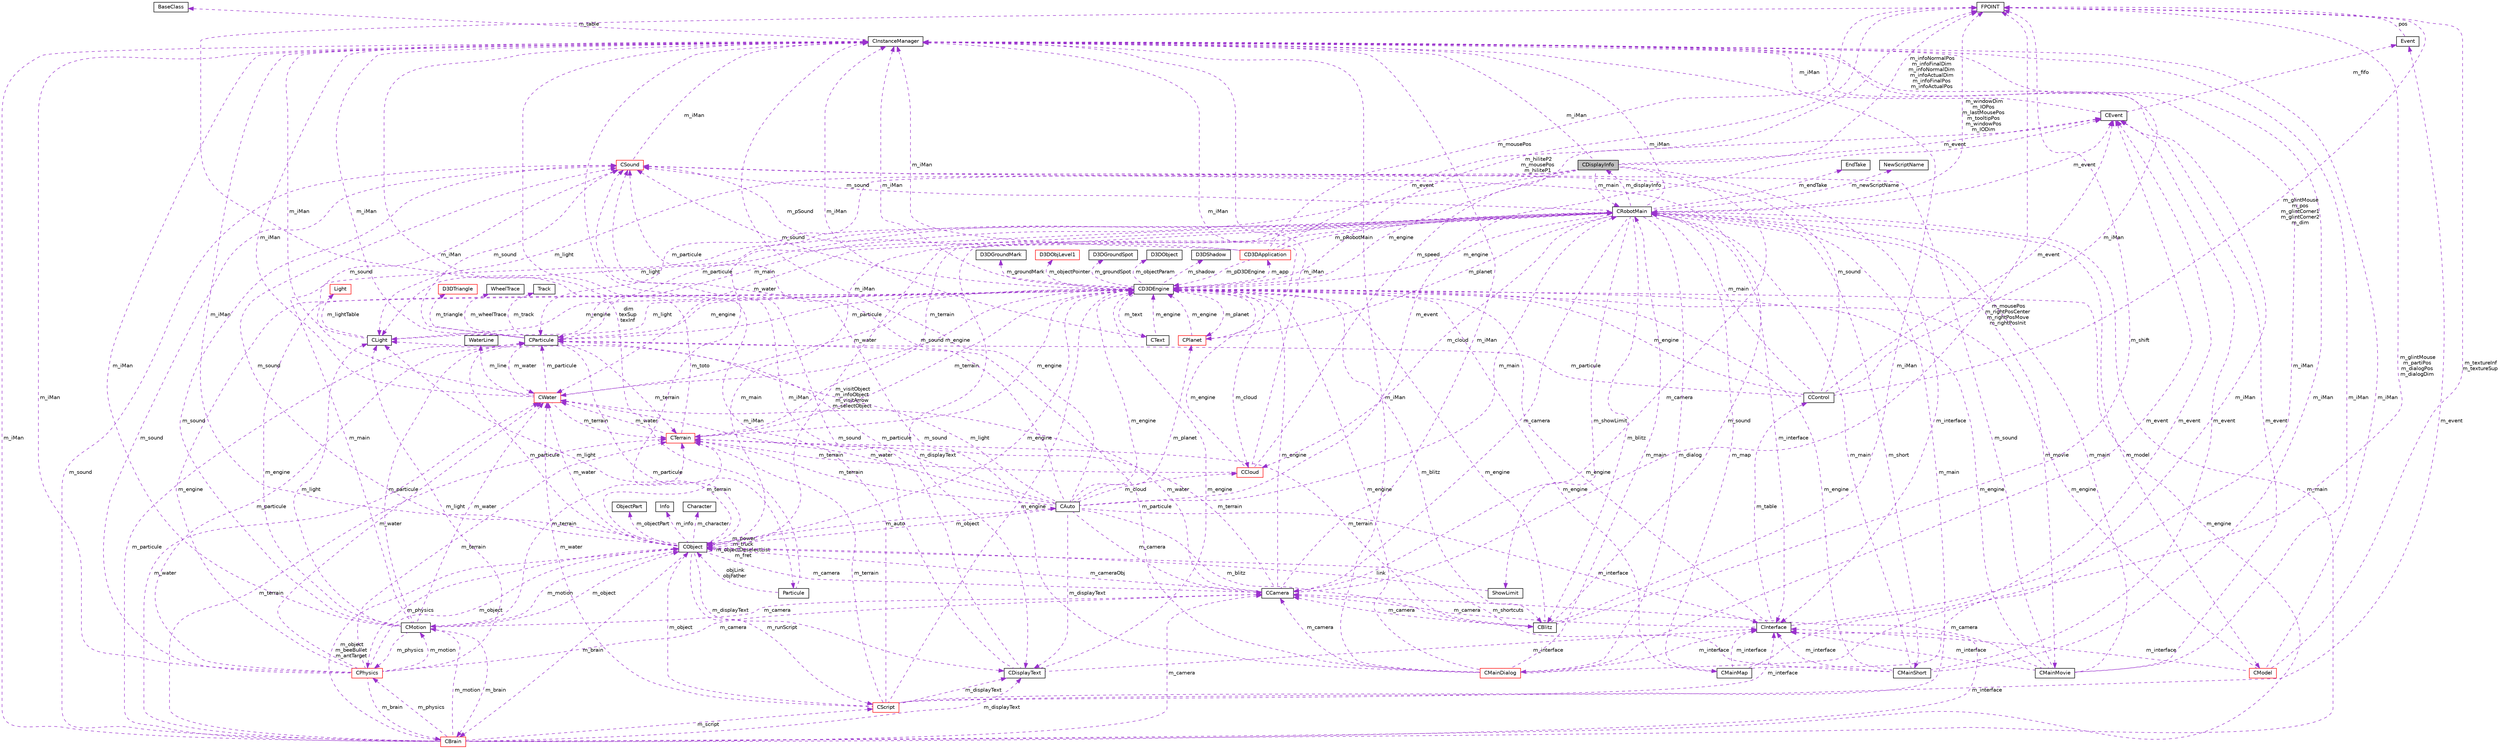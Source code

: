 digraph G
{
  edge [fontname="Helvetica",fontsize="10",labelfontname="Helvetica",labelfontsize="10"];
  node [fontname="Helvetica",fontsize="10",shape=record];
  Node1 [label="CDisplayInfo",height=0.2,width=0.4,color="black", fillcolor="grey75", style="filled" fontcolor="black"];
  Node2 -> Node1 [dir="back",color="darkorchid3",fontsize="10",style="dashed",label=" m_particule" ,fontname="Helvetica"];
  Node2 [label="CParticule",height=0.2,width=0.4,color="black", fillcolor="white", style="filled",URL="$class_c_particule.html"];
  Node3 -> Node2 [dir="back",color="darkorchid3",fontsize="10",style="dashed",label=" m_water" ,fontname="Helvetica"];
  Node3 [label="CWater",height=0.2,width=0.4,color="red", fillcolor="white", style="filled",URL="$class_c_water.html"];
  Node2 -> Node3 [dir="back",color="darkorchid3",fontsize="10",style="dashed",label=" m_particule" ,fontname="Helvetica"];
  Node4 -> Node3 [dir="back",color="darkorchid3",fontsize="10",style="dashed",label=" m_iMan" ,fontname="Helvetica"];
  Node4 [label="CInstanceManager",height=0.2,width=0.4,color="black", fillcolor="white", style="filled",URL="$class_c_instance_manager.html"];
  Node5 -> Node4 [dir="back",color="darkorchid3",fontsize="10",style="dashed",label=" m_table" ,fontname="Helvetica"];
  Node5 [label="BaseClass",height=0.2,width=0.4,color="black", fillcolor="white", style="filled",URL="$struct_base_class.html"];
  Node6 -> Node3 [dir="back",color="darkorchid3",fontsize="10",style="dashed",label=" m_terrain" ,fontname="Helvetica"];
  Node6 [label="CTerrain",height=0.2,width=0.4,color="red", fillcolor="white", style="filled",URL="$class_c_terrain.html"];
  Node3 -> Node6 [dir="back",color="darkorchid3",fontsize="10",style="dashed",label=" m_water" ,fontname="Helvetica"];
  Node4 -> Node6 [dir="back",color="darkorchid3",fontsize="10",style="dashed",label=" m_iMan" ,fontname="Helvetica"];
  Node7 -> Node6 [dir="back",color="darkorchid3",fontsize="10",style="dashed",label=" m_engine" ,fontname="Helvetica"];
  Node7 [label="CD3DEngine",height=0.2,width=0.4,color="black", fillcolor="white", style="filled",URL="$class_c_d3_d_engine.html"];
  Node8 -> Node7 [dir="back",color="darkorchid3",fontsize="10",style="dashed",label=" m_groundMark" ,fontname="Helvetica"];
  Node8 [label="D3DGroundMark",height=0.2,width=0.4,color="black", fillcolor="white", style="filled",URL="$struct_d3_d_ground_mark.html"];
  Node2 -> Node7 [dir="back",color="darkorchid3",fontsize="10",style="dashed",label=" m_particule" ,fontname="Helvetica"];
  Node3 -> Node7 [dir="back",color="darkorchid3",fontsize="10",style="dashed",label=" m_water" ,fontname="Helvetica"];
  Node9 -> Node7 [dir="back",color="darkorchid3",fontsize="10",style="dashed",label=" m_blitz" ,fontname="Helvetica"];
  Node9 [label="CBlitz",height=0.2,width=0.4,color="black", fillcolor="white", style="filled",URL="$class_c_blitz.html"];
  Node10 -> Node9 [dir="back",color="darkorchid3",fontsize="10",style="dashed",label=" m_camera" ,fontname="Helvetica"];
  Node10 [label="CCamera",height=0.2,width=0.4,color="black", fillcolor="white", style="filled",URL="$class_c_camera.html"];
  Node3 -> Node10 [dir="back",color="darkorchid3",fontsize="10",style="dashed",label=" m_water" ,fontname="Helvetica"];
  Node4 -> Node10 [dir="back",color="darkorchid3",fontsize="10",style="dashed",label=" m_iMan" ,fontname="Helvetica"];
  Node6 -> Node10 [dir="back",color="darkorchid3",fontsize="10",style="dashed",label=" m_terrain" ,fontname="Helvetica"];
  Node11 -> Node10 [dir="back",color="darkorchid3",fontsize="10",style="dashed",label=" m_mousePos\nm_rightPosCenter\nm_rightPosMove\nm_rightPosInit" ,fontname="Helvetica"];
  Node11 [label="FPOINT",height=0.2,width=0.4,color="black", fillcolor="white", style="filled",URL="$struct_f_p_o_i_n_t.html"];
  Node12 -> Node10 [dir="back",color="darkorchid3",fontsize="10",style="dashed",label=" m_cameraObj" ,fontname="Helvetica"];
  Node12 [label="CObject",height=0.2,width=0.4,color="black", fillcolor="white", style="filled",URL="$class_c_object.html"];
  Node2 -> Node12 [dir="back",color="darkorchid3",fontsize="10",style="dashed",label=" m_particule" ,fontname="Helvetica"];
  Node13 -> Node12 [dir="back",color="darkorchid3",fontsize="10",style="dashed",label=" m_runScript" ,fontname="Helvetica"];
  Node13 [label="CScript",height=0.2,width=0.4,color="red", fillcolor="white", style="filled",URL="$class_c_script.html"];
  Node3 -> Node13 [dir="back",color="darkorchid3",fontsize="10",style="dashed",label=" m_water" ,fontname="Helvetica"];
  Node14 -> Node13 [dir="back",color="darkorchid3",fontsize="10",style="dashed",label=" m_displayText" ,fontname="Helvetica"];
  Node14 [label="CDisplayText",height=0.2,width=0.4,color="black", fillcolor="white", style="filled",URL="$class_c_display_text.html"];
  Node15 -> Node14 [dir="back",color="darkorchid3",fontsize="10",style="dashed",label=" m_interface" ,fontname="Helvetica"];
  Node15 [label="CInterface",height=0.2,width=0.4,color="black", fillcolor="white", style="filled",URL="$class_c_interface.html"];
  Node16 -> Node15 [dir="back",color="darkorchid3",fontsize="10",style="dashed",label=" m_table" ,fontname="Helvetica"];
  Node16 [label="CControl",height=0.2,width=0.4,color="black", fillcolor="white", style="filled",URL="$class_c_control.html"];
  Node2 -> Node16 [dir="back",color="darkorchid3",fontsize="10",style="dashed",label=" m_particule" ,fontname="Helvetica"];
  Node17 -> Node16 [dir="back",color="darkorchid3",fontsize="10",style="dashed",label=" m_main" ,fontname="Helvetica"];
  Node17 [label="CRobotMain",height=0.2,width=0.4,color="black", fillcolor="white", style="filled",URL="$class_c_robot_main.html"];
  Node2 -> Node17 [dir="back",color="darkorchid3",fontsize="10",style="dashed",label=" m_particule" ,fontname="Helvetica"];
  Node3 -> Node17 [dir="back",color="darkorchid3",fontsize="10",style="dashed",label=" m_water" ,fontname="Helvetica"];
  Node18 -> Node17 [dir="back",color="darkorchid3",fontsize="10",style="dashed",label=" m_showLimit" ,fontname="Helvetica"];
  Node18 [label="ShowLimit",height=0.2,width=0.4,color="black", fillcolor="white", style="filled",URL="$struct_show_limit.html"];
  Node12 -> Node18 [dir="back",color="darkorchid3",fontsize="10",style="dashed",label=" link" ,fontname="Helvetica"];
  Node19 -> Node17 [dir="back",color="darkorchid3",fontsize="10",style="dashed",label=" m_light" ,fontname="Helvetica"];
  Node19 [label="CLight",height=0.2,width=0.4,color="black", fillcolor="white", style="filled",URL="$class_c_light.html"];
  Node20 -> Node19 [dir="back",color="darkorchid3",fontsize="10",style="dashed",label=" m_lightTable" ,fontname="Helvetica"];
  Node20 [label="Light",height=0.2,width=0.4,color="red", fillcolor="white", style="filled",URL="$struct_light.html"];
  Node4 -> Node19 [dir="back",color="darkorchid3",fontsize="10",style="dashed",label=" m_iMan" ,fontname="Helvetica"];
  Node7 -> Node19 [dir="back",color="darkorchid3",fontsize="10",style="dashed",label=" m_engine" ,fontname="Helvetica"];
  Node9 -> Node17 [dir="back",color="darkorchid3",fontsize="10",style="dashed",label=" m_blitz" ,fontname="Helvetica"];
  Node21 -> Node17 [dir="back",color="darkorchid3",fontsize="10",style="dashed",label=" m_cloud" ,fontname="Helvetica"];
  Node21 [label="CCloud",height=0.2,width=0.4,color="red", fillcolor="white", style="filled",URL="$class_c_cloud.html"];
  Node4 -> Node21 [dir="back",color="darkorchid3",fontsize="10",style="dashed",label=" m_iMan" ,fontname="Helvetica"];
  Node6 -> Node21 [dir="back",color="darkorchid3",fontsize="10",style="dashed",label=" m_terrain" ,fontname="Helvetica"];
  Node11 -> Node21 [dir="back",color="darkorchid3",fontsize="10",style="dashed",label=" m_speed" ,fontname="Helvetica"];
  Node7 -> Node21 [dir="back",color="darkorchid3",fontsize="10",style="dashed",label=" m_engine" ,fontname="Helvetica"];
  Node22 -> Node17 [dir="back",color="darkorchid3",fontsize="10",style="dashed",label=" m_dialog" ,fontname="Helvetica"];
  Node22 [label="CMainDialog",height=0.2,width=0.4,color="red", fillcolor="white", style="filled",URL="$class_c_main_dialog.html"];
  Node2 -> Node22 [dir="back",color="darkorchid3",fontsize="10",style="dashed",label=" m_particule" ,fontname="Helvetica"];
  Node10 -> Node22 [dir="back",color="darkorchid3",fontsize="10",style="dashed",label=" m_camera" ,fontname="Helvetica"];
  Node15 -> Node22 [dir="back",color="darkorchid3",fontsize="10",style="dashed",label=" m_interface" ,fontname="Helvetica"];
  Node17 -> Node22 [dir="back",color="darkorchid3",fontsize="10",style="dashed",label=" m_main" ,fontname="Helvetica"];
  Node4 -> Node22 [dir="back",color="darkorchid3",fontsize="10",style="dashed",label=" m_iMan" ,fontname="Helvetica"];
  Node23 -> Node22 [dir="back",color="darkorchid3",fontsize="10",style="dashed",label=" m_event" ,fontname="Helvetica"];
  Node23 [label="CEvent",height=0.2,width=0.4,color="black", fillcolor="white", style="filled",URL="$class_c_event.html"];
  Node4 -> Node23 [dir="back",color="darkorchid3",fontsize="10",style="dashed",label=" m_iMan" ,fontname="Helvetica"];
  Node24 -> Node23 [dir="back",color="darkorchid3",fontsize="10",style="dashed",label=" m_fifo" ,fontname="Helvetica"];
  Node24 [label="Event",height=0.2,width=0.4,color="black", fillcolor="white", style="filled",URL="$struct_event.html"];
  Node11 -> Node24 [dir="back",color="darkorchid3",fontsize="10",style="dashed",label=" pos" ,fontname="Helvetica"];
  Node11 -> Node22 [dir="back",color="darkorchid3",fontsize="10",style="dashed",label=" m_glintMouse\nm_partiPos\nm_dialogPos\nm_dialogDim" ,fontname="Helvetica"];
  Node25 -> Node22 [dir="back",color="darkorchid3",fontsize="10",style="dashed",label=" m_sound" ,fontname="Helvetica"];
  Node25 [label="CSound",height=0.2,width=0.4,color="red", fillcolor="white", style="filled",URL="$class_c_sound.html"];
  Node4 -> Node25 [dir="back",color="darkorchid3",fontsize="10",style="dashed",label=" m_iMan" ,fontname="Helvetica"];
  Node7 -> Node22 [dir="back",color="darkorchid3",fontsize="10",style="dashed",label=" m_engine" ,fontname="Helvetica"];
  Node10 -> Node17 [dir="back",color="darkorchid3",fontsize="10",style="dashed",label=" m_camera" ,fontname="Helvetica"];
  Node26 -> Node17 [dir="back",color="darkorchid3",fontsize="10",style="dashed",label=" m_movie" ,fontname="Helvetica"];
  Node26 [label="CMainMovie",height=0.2,width=0.4,color="black", fillcolor="white", style="filled",URL="$class_c_main_movie.html"];
  Node10 -> Node26 [dir="back",color="darkorchid3",fontsize="10",style="dashed",label=" m_camera" ,fontname="Helvetica"];
  Node17 -> Node26 [dir="back",color="darkorchid3",fontsize="10",style="dashed",label=" m_main" ,fontname="Helvetica"];
  Node15 -> Node26 [dir="back",color="darkorchid3",fontsize="10",style="dashed",label=" m_interface" ,fontname="Helvetica"];
  Node4 -> Node26 [dir="back",color="darkorchid3",fontsize="10",style="dashed",label=" m_iMan" ,fontname="Helvetica"];
  Node23 -> Node26 [dir="back",color="darkorchid3",fontsize="10",style="dashed",label=" m_event" ,fontname="Helvetica"];
  Node25 -> Node26 [dir="back",color="darkorchid3",fontsize="10",style="dashed",label=" m_sound" ,fontname="Helvetica"];
  Node7 -> Node26 [dir="back",color="darkorchid3",fontsize="10",style="dashed",label=" m_engine" ,fontname="Helvetica"];
  Node14 -> Node17 [dir="back",color="darkorchid3",fontsize="10",style="dashed",label=" m_displayText" ,fontname="Helvetica"];
  Node15 -> Node17 [dir="back",color="darkorchid3",fontsize="10",style="dashed",label=" m_interface" ,fontname="Helvetica"];
  Node27 -> Node17 [dir="back",color="darkorchid3",fontsize="10",style="dashed",label=" m_model" ,fontname="Helvetica"];
  Node27 [label="CModel",height=0.2,width=0.4,color="red", fillcolor="white", style="filled",URL="$class_c_model.html"];
  Node15 -> Node27 [dir="back",color="darkorchid3",fontsize="10",style="dashed",label=" m_interface" ,fontname="Helvetica"];
  Node4 -> Node27 [dir="back",color="darkorchid3",fontsize="10",style="dashed",label=" m_iMan" ,fontname="Helvetica"];
  Node11 -> Node27 [dir="back",color="darkorchid3",fontsize="10",style="dashed",label=" m_textureInf\nm_textureSup" ,fontname="Helvetica"];
  Node7 -> Node27 [dir="back",color="darkorchid3",fontsize="10",style="dashed",label=" m_engine" ,fontname="Helvetica"];
  Node4 -> Node17 [dir="back",color="darkorchid3",fontsize="10",style="dashed",label=" m_iMan" ,fontname="Helvetica"];
  Node28 -> Node17 [dir="back",color="darkorchid3",fontsize="10",style="dashed",label=" m_newScriptName" ,fontname="Helvetica"];
  Node28 [label="NewScriptName",height=0.2,width=0.4,color="black", fillcolor="white", style="filled",URL="$struct_new_script_name.html"];
  Node23 -> Node17 [dir="back",color="darkorchid3",fontsize="10",style="dashed",label=" m_event" ,fontname="Helvetica"];
  Node6 -> Node17 [dir="back",color="darkorchid3",fontsize="10",style="dashed",label=" m_terrain" ,fontname="Helvetica"];
  Node11 -> Node17 [dir="back",color="darkorchid3",fontsize="10",style="dashed",label=" m_windowDim\nm_IOPos\nm_lastMousePos\nm_tooltipPos\nm_windowPos\nm_IODim" ,fontname="Helvetica"];
  Node29 -> Node17 [dir="back",color="darkorchid3",fontsize="10",style="dashed",label=" m_short" ,fontname="Helvetica"];
  Node29 [label="CMainShort",height=0.2,width=0.4,color="black", fillcolor="white", style="filled",URL="$class_c_main_short.html"];
  Node17 -> Node29 [dir="back",color="darkorchid3",fontsize="10",style="dashed",label=" m_main" ,fontname="Helvetica"];
  Node15 -> Node29 [dir="back",color="darkorchid3",fontsize="10",style="dashed",label=" m_interface" ,fontname="Helvetica"];
  Node4 -> Node29 [dir="back",color="darkorchid3",fontsize="10",style="dashed",label=" m_iMan" ,fontname="Helvetica"];
  Node23 -> Node29 [dir="back",color="darkorchid3",fontsize="10",style="dashed",label=" m_event" ,fontname="Helvetica"];
  Node12 -> Node29 [dir="back",color="darkorchid3",fontsize="10",style="dashed",label=" m_shortcuts" ,fontname="Helvetica"];
  Node7 -> Node29 [dir="back",color="darkorchid3",fontsize="10",style="dashed",label=" m_engine" ,fontname="Helvetica"];
  Node25 -> Node17 [dir="back",color="darkorchid3",fontsize="10",style="dashed",label=" m_sound" ,fontname="Helvetica"];
  Node30 -> Node17 [dir="back",color="darkorchid3",fontsize="10",style="dashed",label=" m_planet" ,fontname="Helvetica"];
  Node30 [label="CPlanet",height=0.2,width=0.4,color="red", fillcolor="white", style="filled",URL="$class_c_planet.html"];
  Node4 -> Node30 [dir="back",color="darkorchid3",fontsize="10",style="dashed",label=" m_iMan" ,fontname="Helvetica"];
  Node7 -> Node30 [dir="back",color="darkorchid3",fontsize="10",style="dashed",label=" m_engine" ,fontname="Helvetica"];
  Node12 -> Node17 [dir="back",color="darkorchid3",fontsize="10",style="dashed",label=" m_visitObject\nm_infoObject\nm_visitArrow\nm_selectObject" ,fontname="Helvetica"];
  Node7 -> Node17 [dir="back",color="darkorchid3",fontsize="10",style="dashed",label=" m_engine" ,fontname="Helvetica"];
  Node31 -> Node17 [dir="back",color="darkorchid3",fontsize="10",style="dashed",label=" m_endTake" ,fontname="Helvetica"];
  Node31 [label="EndTake",height=0.2,width=0.4,color="black", fillcolor="white", style="filled",URL="$struct_end_take.html"];
  Node1 -> Node17 [dir="back",color="darkorchid3",fontsize="10",style="dashed",label=" m_displayInfo" ,fontname="Helvetica"];
  Node32 -> Node17 [dir="back",color="darkorchid3",fontsize="10",style="dashed",label=" m_map" ,fontname="Helvetica"];
  Node32 [label="CMainMap",height=0.2,width=0.4,color="black", fillcolor="white", style="filled",URL="$class_c_main_map.html"];
  Node15 -> Node32 [dir="back",color="darkorchid3",fontsize="10",style="dashed",label=" m_interface" ,fontname="Helvetica"];
  Node4 -> Node32 [dir="back",color="darkorchid3",fontsize="10",style="dashed",label=" m_iMan" ,fontname="Helvetica"];
  Node23 -> Node32 [dir="back",color="darkorchid3",fontsize="10",style="dashed",label=" m_event" ,fontname="Helvetica"];
  Node7 -> Node32 [dir="back",color="darkorchid3",fontsize="10",style="dashed",label=" m_engine" ,fontname="Helvetica"];
  Node4 -> Node16 [dir="back",color="darkorchid3",fontsize="10",style="dashed",label=" m_iMan" ,fontname="Helvetica"];
  Node23 -> Node16 [dir="back",color="darkorchid3",fontsize="10",style="dashed",label=" m_event" ,fontname="Helvetica"];
  Node11 -> Node16 [dir="back",color="darkorchid3",fontsize="10",style="dashed",label=" m_glintMouse\nm_pos\nm_glintCorner1\nm_glintCorner2\nm_dim" ,fontname="Helvetica"];
  Node25 -> Node16 [dir="back",color="darkorchid3",fontsize="10",style="dashed",label=" m_sound" ,fontname="Helvetica"];
  Node7 -> Node16 [dir="back",color="darkorchid3",fontsize="10",style="dashed",label=" m_engine" ,fontname="Helvetica"];
  Node10 -> Node15 [dir="back",color="darkorchid3",fontsize="10",style="dashed",label=" m_camera" ,fontname="Helvetica"];
  Node4 -> Node15 [dir="back",color="darkorchid3",fontsize="10",style="dashed",label=" m_iMan" ,fontname="Helvetica"];
  Node7 -> Node15 [dir="back",color="darkorchid3",fontsize="10",style="dashed",label=" m_engine" ,fontname="Helvetica"];
  Node4 -> Node14 [dir="back",color="darkorchid3",fontsize="10",style="dashed",label=" m_iMan" ,fontname="Helvetica"];
  Node25 -> Node14 [dir="back",color="darkorchid3",fontsize="10",style="dashed",label=" m_sound" ,fontname="Helvetica"];
  Node7 -> Node14 [dir="back",color="darkorchid3",fontsize="10",style="dashed",label=" m_engine" ,fontname="Helvetica"];
  Node17 -> Node13 [dir="back",color="darkorchid3",fontsize="10",style="dashed",label=" m_main" ,fontname="Helvetica"];
  Node15 -> Node13 [dir="back",color="darkorchid3",fontsize="10",style="dashed",label=" m_interface" ,fontname="Helvetica"];
  Node4 -> Node13 [dir="back",color="darkorchid3",fontsize="10",style="dashed",label=" m_iMan" ,fontname="Helvetica"];
  Node24 -> Node13 [dir="back",color="darkorchid3",fontsize="10",style="dashed",label=" m_event" ,fontname="Helvetica"];
  Node6 -> Node13 [dir="back",color="darkorchid3",fontsize="10",style="dashed",label=" m_terrain" ,fontname="Helvetica"];
  Node12 -> Node13 [dir="back",color="darkorchid3",fontsize="10",style="dashed",label=" m_object" ,fontname="Helvetica"];
  Node7 -> Node13 [dir="back",color="darkorchid3",fontsize="10",style="dashed",label=" m_engine" ,fontname="Helvetica"];
  Node3 -> Node12 [dir="back",color="darkorchid3",fontsize="10",style="dashed",label=" m_water" ,fontname="Helvetica"];
  Node19 -> Node12 [dir="back",color="darkorchid3",fontsize="10",style="dashed",label=" m_light" ,fontname="Helvetica"];
  Node33 -> Node12 [dir="back",color="darkorchid3",fontsize="10",style="dashed",label=" m_brain" ,fontname="Helvetica"];
  Node33 [label="CBrain",height=0.2,width=0.4,color="red", fillcolor="white", style="filled",URL="$class_c_brain.html"];
  Node2 -> Node33 [dir="back",color="darkorchid3",fontsize="10",style="dashed",label=" m_particule" ,fontname="Helvetica"];
  Node13 -> Node33 [dir="back",color="darkorchid3",fontsize="10",style="dashed",label=" m_script" ,fontname="Helvetica"];
  Node3 -> Node33 [dir="back",color="darkorchid3",fontsize="10",style="dashed",label=" m_water" ,fontname="Helvetica"];
  Node10 -> Node33 [dir="back",color="darkorchid3",fontsize="10",style="dashed",label=" m_camera" ,fontname="Helvetica"];
  Node14 -> Node33 [dir="back",color="darkorchid3",fontsize="10",style="dashed",label=" m_displayText" ,fontname="Helvetica"];
  Node17 -> Node33 [dir="back",color="darkorchid3",fontsize="10",style="dashed",label=" m_main" ,fontname="Helvetica"];
  Node15 -> Node33 [dir="back",color="darkorchid3",fontsize="10",style="dashed",label=" m_interface" ,fontname="Helvetica"];
  Node4 -> Node33 [dir="back",color="darkorchid3",fontsize="10",style="dashed",label=" m_iMan" ,fontname="Helvetica"];
  Node6 -> Node33 [dir="back",color="darkorchid3",fontsize="10",style="dashed",label=" m_terrain" ,fontname="Helvetica"];
  Node34 -> Node33 [dir="back",color="darkorchid3",fontsize="10",style="dashed",label=" m_physics" ,fontname="Helvetica"];
  Node34 [label="CPhysics",height=0.2,width=0.4,color="red", fillcolor="white", style="filled",URL="$class_c_physics.html"];
  Node2 -> Node34 [dir="back",color="darkorchid3",fontsize="10",style="dashed",label=" m_particule" ,fontname="Helvetica"];
  Node3 -> Node34 [dir="back",color="darkorchid3",fontsize="10",style="dashed",label=" m_water" ,fontname="Helvetica"];
  Node19 -> Node34 [dir="back",color="darkorchid3",fontsize="10",style="dashed",label=" m_light" ,fontname="Helvetica"];
  Node33 -> Node34 [dir="back",color="darkorchid3",fontsize="10",style="dashed",label=" m_brain" ,fontname="Helvetica"];
  Node10 -> Node34 [dir="back",color="darkorchid3",fontsize="10",style="dashed",label=" m_camera" ,fontname="Helvetica"];
  Node4 -> Node34 [dir="back",color="darkorchid3",fontsize="10",style="dashed",label=" m_iMan" ,fontname="Helvetica"];
  Node6 -> Node34 [dir="back",color="darkorchid3",fontsize="10",style="dashed",label=" m_terrain" ,fontname="Helvetica"];
  Node25 -> Node34 [dir="back",color="darkorchid3",fontsize="10",style="dashed",label=" m_sound" ,fontname="Helvetica"];
  Node35 -> Node34 [dir="back",color="darkorchid3",fontsize="10",style="dashed",label=" m_motion" ,fontname="Helvetica"];
  Node35 [label="CMotion",height=0.2,width=0.4,color="black", fillcolor="white", style="filled",URL="$class_c_motion.html"];
  Node2 -> Node35 [dir="back",color="darkorchid3",fontsize="10",style="dashed",label=" m_particule" ,fontname="Helvetica"];
  Node3 -> Node35 [dir="back",color="darkorchid3",fontsize="10",style="dashed",label=" m_water" ,fontname="Helvetica"];
  Node19 -> Node35 [dir="back",color="darkorchid3",fontsize="10",style="dashed",label=" m_light" ,fontname="Helvetica"];
  Node33 -> Node35 [dir="back",color="darkorchid3",fontsize="10",style="dashed",label=" m_brain" ,fontname="Helvetica"];
  Node10 -> Node35 [dir="back",color="darkorchid3",fontsize="10",style="dashed",label=" m_camera" ,fontname="Helvetica"];
  Node17 -> Node35 [dir="back",color="darkorchid3",fontsize="10",style="dashed",label=" m_main" ,fontname="Helvetica"];
  Node4 -> Node35 [dir="back",color="darkorchid3",fontsize="10",style="dashed",label=" m_iMan" ,fontname="Helvetica"];
  Node6 -> Node35 [dir="back",color="darkorchid3",fontsize="10",style="dashed",label=" m_terrain" ,fontname="Helvetica"];
  Node34 -> Node35 [dir="back",color="darkorchid3",fontsize="10",style="dashed",label=" m_physics" ,fontname="Helvetica"];
  Node25 -> Node35 [dir="back",color="darkorchid3",fontsize="10",style="dashed",label=" m_sound" ,fontname="Helvetica"];
  Node12 -> Node35 [dir="back",color="darkorchid3",fontsize="10",style="dashed",label=" m_object" ,fontname="Helvetica"];
  Node7 -> Node35 [dir="back",color="darkorchid3",fontsize="10",style="dashed",label=" m_engine" ,fontname="Helvetica"];
  Node12 -> Node34 [dir="back",color="darkorchid3",fontsize="10",style="dashed",label=" m_object" ,fontname="Helvetica"];
  Node7 -> Node34 [dir="back",color="darkorchid3",fontsize="10",style="dashed",label=" m_engine" ,fontname="Helvetica"];
  Node25 -> Node33 [dir="back",color="darkorchid3",fontsize="10",style="dashed",label=" m_sound" ,fontname="Helvetica"];
  Node35 -> Node33 [dir="back",color="darkorchid3",fontsize="10",style="dashed",label=" m_motion" ,fontname="Helvetica"];
  Node12 -> Node33 [dir="back",color="darkorchid3",fontsize="10",style="dashed",label=" m_object\nm_beeBullet\nm_antTarget" ,fontname="Helvetica"];
  Node7 -> Node33 [dir="back",color="darkorchid3",fontsize="10",style="dashed",label=" m_engine" ,fontname="Helvetica"];
  Node10 -> Node12 [dir="back",color="darkorchid3",fontsize="10",style="dashed",label=" m_camera" ,fontname="Helvetica"];
  Node14 -> Node12 [dir="back",color="darkorchid3",fontsize="10",style="dashed",label=" m_displayText" ,fontname="Helvetica"];
  Node36 -> Node12 [dir="back",color="darkorchid3",fontsize="10",style="dashed",label=" m_objectPart" ,fontname="Helvetica"];
  Node36 [label="ObjectPart",height=0.2,width=0.4,color="black", fillcolor="white", style="filled",URL="$struct_object_part.html"];
  Node17 -> Node12 [dir="back",color="darkorchid3",fontsize="10",style="dashed",label=" m_main" ,fontname="Helvetica"];
  Node4 -> Node12 [dir="back",color="darkorchid3",fontsize="10",style="dashed",label=" m_iMan" ,fontname="Helvetica"];
  Node6 -> Node12 [dir="back",color="darkorchid3",fontsize="10",style="dashed",label=" m_terrain" ,fontname="Helvetica"];
  Node34 -> Node12 [dir="back",color="darkorchid3",fontsize="10",style="dashed",label=" m_physics" ,fontname="Helvetica"];
  Node37 -> Node12 [dir="back",color="darkorchid3",fontsize="10",style="dashed",label=" m_info" ,fontname="Helvetica"];
  Node37 [label="Info",height=0.2,width=0.4,color="black", fillcolor="white", style="filled",URL="$struct_info.html"];
  Node25 -> Node12 [dir="back",color="darkorchid3",fontsize="10",style="dashed",label=" m_sound" ,fontname="Helvetica"];
  Node38 -> Node12 [dir="back",color="darkorchid3",fontsize="10",style="dashed",label=" m_auto" ,fontname="Helvetica"];
  Node38 [label="CAuto",height=0.2,width=0.4,color="black", fillcolor="white", style="filled",URL="$class_c_auto.html"];
  Node2 -> Node38 [dir="back",color="darkorchid3",fontsize="10",style="dashed",label=" m_particule" ,fontname="Helvetica"];
  Node3 -> Node38 [dir="back",color="darkorchid3",fontsize="10",style="dashed",label=" m_water" ,fontname="Helvetica"];
  Node9 -> Node38 [dir="back",color="darkorchid3",fontsize="10",style="dashed",label=" m_blitz" ,fontname="Helvetica"];
  Node19 -> Node38 [dir="back",color="darkorchid3",fontsize="10",style="dashed",label=" m_light" ,fontname="Helvetica"];
  Node21 -> Node38 [dir="back",color="darkorchid3",fontsize="10",style="dashed",label=" m_cloud" ,fontname="Helvetica"];
  Node10 -> Node38 [dir="back",color="darkorchid3",fontsize="10",style="dashed",label=" m_camera" ,fontname="Helvetica"];
  Node14 -> Node38 [dir="back",color="darkorchid3",fontsize="10",style="dashed",label=" m_displayText" ,fontname="Helvetica"];
  Node17 -> Node38 [dir="back",color="darkorchid3",fontsize="10",style="dashed",label=" m_main" ,fontname="Helvetica"];
  Node15 -> Node38 [dir="back",color="darkorchid3",fontsize="10",style="dashed",label=" m_interface" ,fontname="Helvetica"];
  Node4 -> Node38 [dir="back",color="darkorchid3",fontsize="10",style="dashed",label=" m_iMan" ,fontname="Helvetica"];
  Node23 -> Node38 [dir="back",color="darkorchid3",fontsize="10",style="dashed",label=" m_event" ,fontname="Helvetica"];
  Node6 -> Node38 [dir="back",color="darkorchid3",fontsize="10",style="dashed",label=" m_terrain" ,fontname="Helvetica"];
  Node25 -> Node38 [dir="back",color="darkorchid3",fontsize="10",style="dashed",label=" m_sound" ,fontname="Helvetica"];
  Node30 -> Node38 [dir="back",color="darkorchid3",fontsize="10",style="dashed",label=" m_planet" ,fontname="Helvetica"];
  Node12 -> Node38 [dir="back",color="darkorchid3",fontsize="10",style="dashed",label=" m_object" ,fontname="Helvetica"];
  Node7 -> Node38 [dir="back",color="darkorchid3",fontsize="10",style="dashed",label=" m_engine" ,fontname="Helvetica"];
  Node35 -> Node12 [dir="back",color="darkorchid3",fontsize="10",style="dashed",label=" m_motion" ,fontname="Helvetica"];
  Node12 -> Node12 [dir="back",color="darkorchid3",fontsize="10",style="dashed",label=" m_power\nm_truck\nm_objectDeselectList\nm_fret" ,fontname="Helvetica"];
  Node39 -> Node12 [dir="back",color="darkorchid3",fontsize="10",style="dashed",label=" m_character" ,fontname="Helvetica"];
  Node39 [label="Character",height=0.2,width=0.4,color="black", fillcolor="white", style="filled",URL="$struct_character.html"];
  Node7 -> Node12 [dir="back",color="darkorchid3",fontsize="10",style="dashed",label=" m_engine" ,fontname="Helvetica"];
  Node7 -> Node10 [dir="back",color="darkorchid3",fontsize="10",style="dashed",label=" m_engine" ,fontname="Helvetica"];
  Node4 -> Node9 [dir="back",color="darkorchid3",fontsize="10",style="dashed",label=" m_iMan" ,fontname="Helvetica"];
  Node6 -> Node9 [dir="back",color="darkorchid3",fontsize="10",style="dashed",label=" m_terrain" ,fontname="Helvetica"];
  Node11 -> Node9 [dir="back",color="darkorchid3",fontsize="10",style="dashed",label=" m_shift" ,fontname="Helvetica"];
  Node25 -> Node9 [dir="back",color="darkorchid3",fontsize="10",style="dashed",label=" m_sound" ,fontname="Helvetica"];
  Node7 -> Node9 [dir="back",color="darkorchid3",fontsize="10",style="dashed",label=" m_engine" ,fontname="Helvetica"];
  Node19 -> Node7 [dir="back",color="darkorchid3",fontsize="10",style="dashed",label=" m_light" ,fontname="Helvetica"];
  Node40 -> Node7 [dir="back",color="darkorchid3",fontsize="10",style="dashed",label=" m_objectPointer" ,fontname="Helvetica"];
  Node40 [label="D3DObjLevel1",height=0.2,width=0.4,color="red", fillcolor="white", style="filled",URL="$struct_d3_d_obj_level1.html"];
  Node21 -> Node7 [dir="back",color="darkorchid3",fontsize="10",style="dashed",label=" m_cloud" ,fontname="Helvetica"];
  Node41 -> Node7 [dir="back",color="darkorchid3",fontsize="10",style="dashed",label=" m_groundSpot" ,fontname="Helvetica"];
  Node41 [label="D3DGroundSpot",height=0.2,width=0.4,color="black", fillcolor="white", style="filled",URL="$struct_d3_d_ground_spot.html"];
  Node4 -> Node7 [dir="back",color="darkorchid3",fontsize="10",style="dashed",label=" m_iMan" ,fontname="Helvetica"];
  Node6 -> Node7 [dir="back",color="darkorchid3",fontsize="10",style="dashed",label=" m_terrain" ,fontname="Helvetica"];
  Node42 -> Node7 [dir="back",color="darkorchid3",fontsize="10",style="dashed",label=" m_app" ,fontname="Helvetica"];
  Node42 [label="CD3DApplication",height=0.2,width=0.4,color="red", fillcolor="white", style="filled",URL="$class_c_d3_d_application.html"];
  Node17 -> Node42 [dir="back",color="darkorchid3",fontsize="10",style="dashed",label=" m_pRobotMain" ,fontname="Helvetica"];
  Node4 -> Node42 [dir="back",color="darkorchid3",fontsize="10",style="dashed",label=" m_iMan" ,fontname="Helvetica"];
  Node23 -> Node42 [dir="back",color="darkorchid3",fontsize="10",style="dashed",label=" m_event" ,fontname="Helvetica"];
  Node11 -> Node42 [dir="back",color="darkorchid3",fontsize="10",style="dashed",label=" m_mousePos" ,fontname="Helvetica"];
  Node25 -> Node42 [dir="back",color="darkorchid3",fontsize="10",style="dashed",label=" m_pSound" ,fontname="Helvetica"];
  Node7 -> Node42 [dir="back",color="darkorchid3",fontsize="10",style="dashed",label=" m_pD3DEngine" ,fontname="Helvetica"];
  Node11 -> Node7 [dir="back",color="darkorchid3",fontsize="10",style="dashed",label=" m_hiliteP2\nm_mousePos\nm_hiliteP1" ,fontname="Helvetica"];
  Node43 -> Node7 [dir="back",color="darkorchid3",fontsize="10",style="dashed",label=" m_objectParam" ,fontname="Helvetica"];
  Node43 [label="D3DObject",height=0.2,width=0.4,color="black", fillcolor="white", style="filled",URL="$struct_d3_d_object.html"];
  Node25 -> Node7 [dir="back",color="darkorchid3",fontsize="10",style="dashed",label=" m_sound" ,fontname="Helvetica"];
  Node30 -> Node7 [dir="back",color="darkorchid3",fontsize="10",style="dashed",label=" m_planet" ,fontname="Helvetica"];
  Node44 -> Node7 [dir="back",color="darkorchid3",fontsize="10",style="dashed",label=" m_text" ,fontname="Helvetica"];
  Node44 [label="CText",height=0.2,width=0.4,color="black", fillcolor="white", style="filled",URL="$class_c_text.html"];
  Node4 -> Node44 [dir="back",color="darkorchid3",fontsize="10",style="dashed",label=" m_iMan" ,fontname="Helvetica"];
  Node7 -> Node44 [dir="back",color="darkorchid3",fontsize="10",style="dashed",label=" m_engine" ,fontname="Helvetica"];
  Node45 -> Node7 [dir="back",color="darkorchid3",fontsize="10",style="dashed",label=" m_shadow" ,fontname="Helvetica"];
  Node45 [label="D3DShadow",height=0.2,width=0.4,color="black", fillcolor="white", style="filled",URL="$struct_d3_d_shadow.html"];
  Node46 -> Node3 [dir="back",color="darkorchid3",fontsize="10",style="dashed",label=" m_line" ,fontname="Helvetica"];
  Node46 [label="WaterLine",height=0.2,width=0.4,color="black", fillcolor="white", style="filled",URL="$struct_water_line.html"];
  Node25 -> Node3 [dir="back",color="darkorchid3",fontsize="10",style="dashed",label=" m_sound" ,fontname="Helvetica"];
  Node7 -> Node3 [dir="back",color="darkorchid3",fontsize="10",style="dashed",label=" m_engine" ,fontname="Helvetica"];
  Node17 -> Node2 [dir="back",color="darkorchid3",fontsize="10",style="dashed",label=" m_main" ,fontname="Helvetica"];
  Node4 -> Node2 [dir="back",color="darkorchid3",fontsize="10",style="dashed",label=" m_iMan" ,fontname="Helvetica"];
  Node47 -> Node2 [dir="back",color="darkorchid3",fontsize="10",style="dashed",label=" m_track" ,fontname="Helvetica"];
  Node47 [label="Track",height=0.2,width=0.4,color="black", fillcolor="white", style="filled",URL="$struct_track.html"];
  Node48 -> Node2 [dir="back",color="darkorchid3",fontsize="10",style="dashed",label=" m_particule" ,fontname="Helvetica"];
  Node48 [label="Particule",height=0.2,width=0.4,color="black", fillcolor="white", style="filled",URL="$struct_particule.html"];
  Node11 -> Node48 [dir="back",color="darkorchid3",fontsize="10",style="dashed",label=" dim\ntexSup\ntexInf" ,fontname="Helvetica"];
  Node12 -> Node48 [dir="back",color="darkorchid3",fontsize="10",style="dashed",label=" objLink\nobjFather" ,fontname="Helvetica"];
  Node6 -> Node2 [dir="back",color="darkorchid3",fontsize="10",style="dashed",label=" m_terrain" ,fontname="Helvetica"];
  Node25 -> Node2 [dir="back",color="darkorchid3",fontsize="10",style="dashed",label=" m_sound" ,fontname="Helvetica"];
  Node49 -> Node2 [dir="back",color="darkorchid3",fontsize="10",style="dashed",label=" m_triangle" ,fontname="Helvetica"];
  Node49 [label="D3DTriangle",height=0.2,width=0.4,color="red", fillcolor="white", style="filled",URL="$struct_d3_d_triangle.html"];
  Node7 -> Node2 [dir="back",color="darkorchid3",fontsize="10",style="dashed",label=" m_engine" ,fontname="Helvetica"];
  Node50 -> Node2 [dir="back",color="darkorchid3",fontsize="10",style="dashed",label=" m_wheelTrace" ,fontname="Helvetica"];
  Node50 [label="WheelTrace",height=0.2,width=0.4,color="black", fillcolor="white", style="filled",URL="$struct_wheel_trace.html"];
  Node19 -> Node1 [dir="back",color="darkorchid3",fontsize="10",style="dashed",label=" m_light" ,fontname="Helvetica"];
  Node10 -> Node1 [dir="back",color="darkorchid3",fontsize="10",style="dashed",label=" m_camera" ,fontname="Helvetica"];
  Node15 -> Node1 [dir="back",color="darkorchid3",fontsize="10",style="dashed",label=" m_interface" ,fontname="Helvetica"];
  Node17 -> Node1 [dir="back",color="darkorchid3",fontsize="10",style="dashed",label=" m_main" ,fontname="Helvetica"];
  Node4 -> Node1 [dir="back",color="darkorchid3",fontsize="10",style="dashed",label=" m_iMan" ,fontname="Helvetica"];
  Node23 -> Node1 [dir="back",color="darkorchid3",fontsize="10",style="dashed",label=" m_event" ,fontname="Helvetica"];
  Node11 -> Node1 [dir="back",color="darkorchid3",fontsize="10",style="dashed",label=" m_infoNormalPos\nm_infoFinalDim\nm_infoNormalDim\nm_infoActualDim\nm_infoFinalPos\nm_infoActualPos" ,fontname="Helvetica"];
  Node12 -> Node1 [dir="back",color="darkorchid3",fontsize="10",style="dashed",label=" m_toto" ,fontname="Helvetica"];
  Node7 -> Node1 [dir="back",color="darkorchid3",fontsize="10",style="dashed",label=" m_engine" ,fontname="Helvetica"];
}
